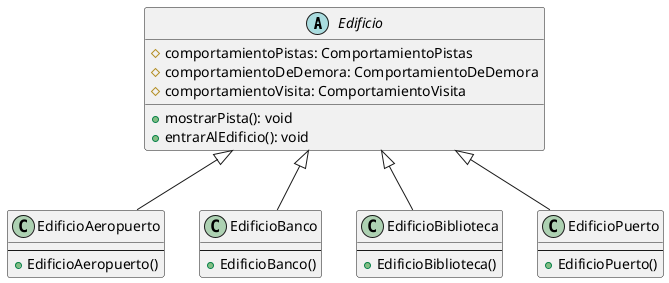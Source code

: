@startuml

abstract class Edificio{
    #comportamientoPistas: ComportamientoPistas
    #comportamientoDeDemora: ComportamientoDeDemora
    #comportamientoVisita: ComportamientoVisita

    +mostrarPista(): void
    +entrarAlEdificio(): void
}

class EdificioAeropuerto {
    --
    +EdificioAeropuerto()
}

class EdificioBanco {
    --
    +EdificioBanco()
}

class EdificioBiblioteca {
    --
    +EdificioBiblioteca()
}

class EdificioPuerto {
    --
    +EdificioPuerto()
}

Edificio <|-down- EdificioAeropuerto
Edificio <|-down- EdificioBanco
Edificio <|-down- EdificioBiblioteca
Edificio <|-down- EdificioPuerto


@enduml